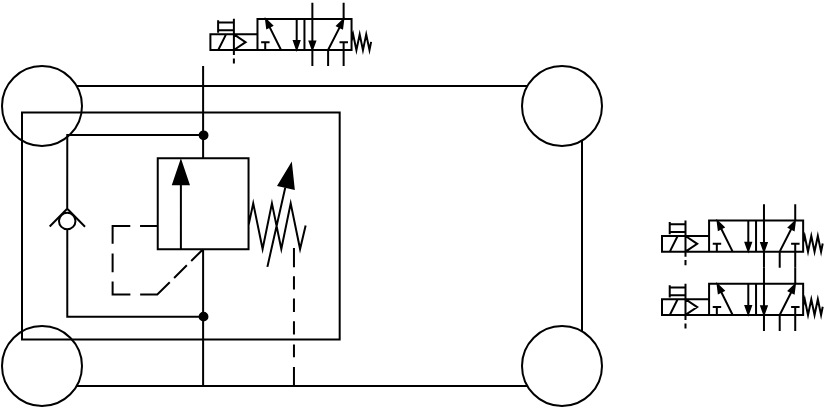 <mxfile>
    <diagram id="fzMtfdxxjYxAgoeEOAkT" name="Page-1">
        <mxGraphModel dx="514" dy="574" grid="1" gridSize="10" guides="1" tooltips="1" connect="1" arrows="1" fold="1" page="1" pageScale="1" pageWidth="850" pageHeight="1100" math="0" shadow="0">
            <root>
                <mxCell id="0"/>
                <mxCell id="1" parent="0"/>
                <mxCell id="3" value="" style="rounded=0;whiteSpace=wrap;html=1;" parent="1" vertex="1">
                    <mxGeometry x="160" y="180" width="280" height="150" as="geometry"/>
                </mxCell>
                <mxCell id="4" value="" style="ellipse;whiteSpace=wrap;html=1;aspect=fixed;" parent="1" vertex="1">
                    <mxGeometry x="150" y="170" width="40" height="40" as="geometry"/>
                </mxCell>
                <mxCell id="6" value="" style="ellipse;whiteSpace=wrap;html=1;aspect=fixed;" parent="1" vertex="1">
                    <mxGeometry x="410" y="300" width="40" height="40" as="geometry"/>
                </mxCell>
                <mxCell id="7" value="" style="ellipse;whiteSpace=wrap;html=1;aspect=fixed;" parent="1" vertex="1">
                    <mxGeometry x="150" y="300" width="40" height="40" as="geometry"/>
                </mxCell>
                <mxCell id="8" value="" style="ellipse;whiteSpace=wrap;html=1;aspect=fixed;" parent="1" vertex="1">
                    <mxGeometry x="410" y="170" width="40" height="40" as="geometry"/>
                </mxCell>
                <mxCell id="14" value="" style="verticalLabelPosition=bottom;aspect=fixed;html=1;verticalAlign=top;fillColor=strokeColor;align=center;outlineConnect=0;shape=mxgraph.fluid_power.x10430;points=[[0.634,0,0],[0.634,1,0],[0.83,0,0],[0.732,1,0],[0.83,1,0],[0.343,0.25,0],[0.341,0.75,0],[0.537,0.25,0],[0.537,0.75,0],[0.44,0.75,0],[0.145,1,0],[0,0.5,0],[0,0.625,0],[0,0.75,0]]" parent="1" vertex="1">
                    <mxGeometry x="480" y="270.82" width="80.36" height="31.64" as="geometry"/>
                </mxCell>
                <mxCell id="16" value="" style="verticalLabelPosition=bottom;aspect=fixed;html=1;verticalAlign=top;fillColor=strokeColor;align=center;outlineConnect=0;shape=mxgraph.fluid_power.x10520;points=[[0.57,0,0],[0.57,1,0],[0.856,1,0]]" parent="1" vertex="1">
                    <mxGeometry x="160" y="170" width="158.84" height="160" as="geometry"/>
                </mxCell>
                <mxCell id="18" value="" style="verticalLabelPosition=bottom;aspect=fixed;html=1;verticalAlign=top;fillColor=strokeColor;align=center;outlineConnect=0;shape=mxgraph.fluid_power.x10430;points=[[0.634,0,0],[0.634,1,0],[0.83,0,0],[0.732,1,0],[0.83,1,0],[0.343,0.25,0],[0.341,0.75,0],[0.537,0.25,0],[0.537,0.75,0],[0.44,0.75,0],[0.145,1,0],[0,0.5,0],[0,0.625,0],[0,0.75,0]]" parent="1" vertex="1">
                    <mxGeometry x="480" y="239.18" width="80.36" height="31.64" as="geometry"/>
                </mxCell>
                <mxCell id="19" value="" style="verticalLabelPosition=bottom;aspect=fixed;html=1;verticalAlign=top;fillColor=strokeColor;align=center;outlineConnect=0;shape=mxgraph.fluid_power.x10430;points=[[0.634,0,0],[0.634,1,0],[0.83,0,0],[0.732,1,0],[0.83,1,0],[0.343,0.25,0],[0.341,0.75,0],[0.537,0.25,0],[0.537,0.75,0],[0.44,0.75,0],[0.145,1,0],[0,0.5,0],[0,0.625,0],[0,0.75,0]]" parent="1" vertex="1">
                    <mxGeometry x="254.2" y="138.36" width="80.36" height="31.64" as="geometry"/>
                </mxCell>
            </root>
        </mxGraphModel>
    </diagram>
    <diagram id="OUNr1xDCwSXzbk8L-hgo" name="Page-1">
        <mxGraphModel grid="1" page="1" gridSize="10" guides="1" tooltips="1" connect="1" arrows="1" fold="1" pageScale="1" pageWidth="850" pageHeight="1100" math="0" shadow="0">
            <root>
                <mxCell id="0"/>
                <mxCell id="1" parent="0"/>
            </root>
        </mxGraphModel>
    </diagram>
</mxfile>